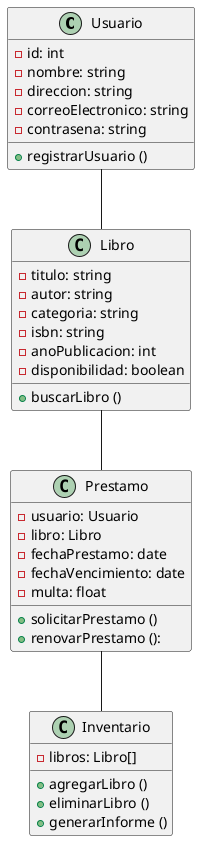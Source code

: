 
@startuml

class Usuario {
  - id: int
  - nombre: string
  - direccion: string
  - correoElectronico: string
  - contrasena: string
  + registrarUsuario ()
}

class Libro {
  - titulo: string
  - autor: string
  - categoria: string
  - isbn: string
  - anoPublicacion: int
  - disponibilidad: boolean
  + buscarLibro ()
}

class Prestamo {
  - usuario: Usuario
  - libro: Libro
  - fechaPrestamo: date
  - fechaVencimiento: date
  - multa: float
  + solicitarPrestamo ()
  + renovarPrestamo (): 
}

class Inventario {
  - libros: Libro[]
  + agregarLibro ()
  + eliminarLibro ()
  + generarInforme ()
}

Usuario --  Libro
Libro --  Prestamo  
Prestamo   --  Inventario

@enduml